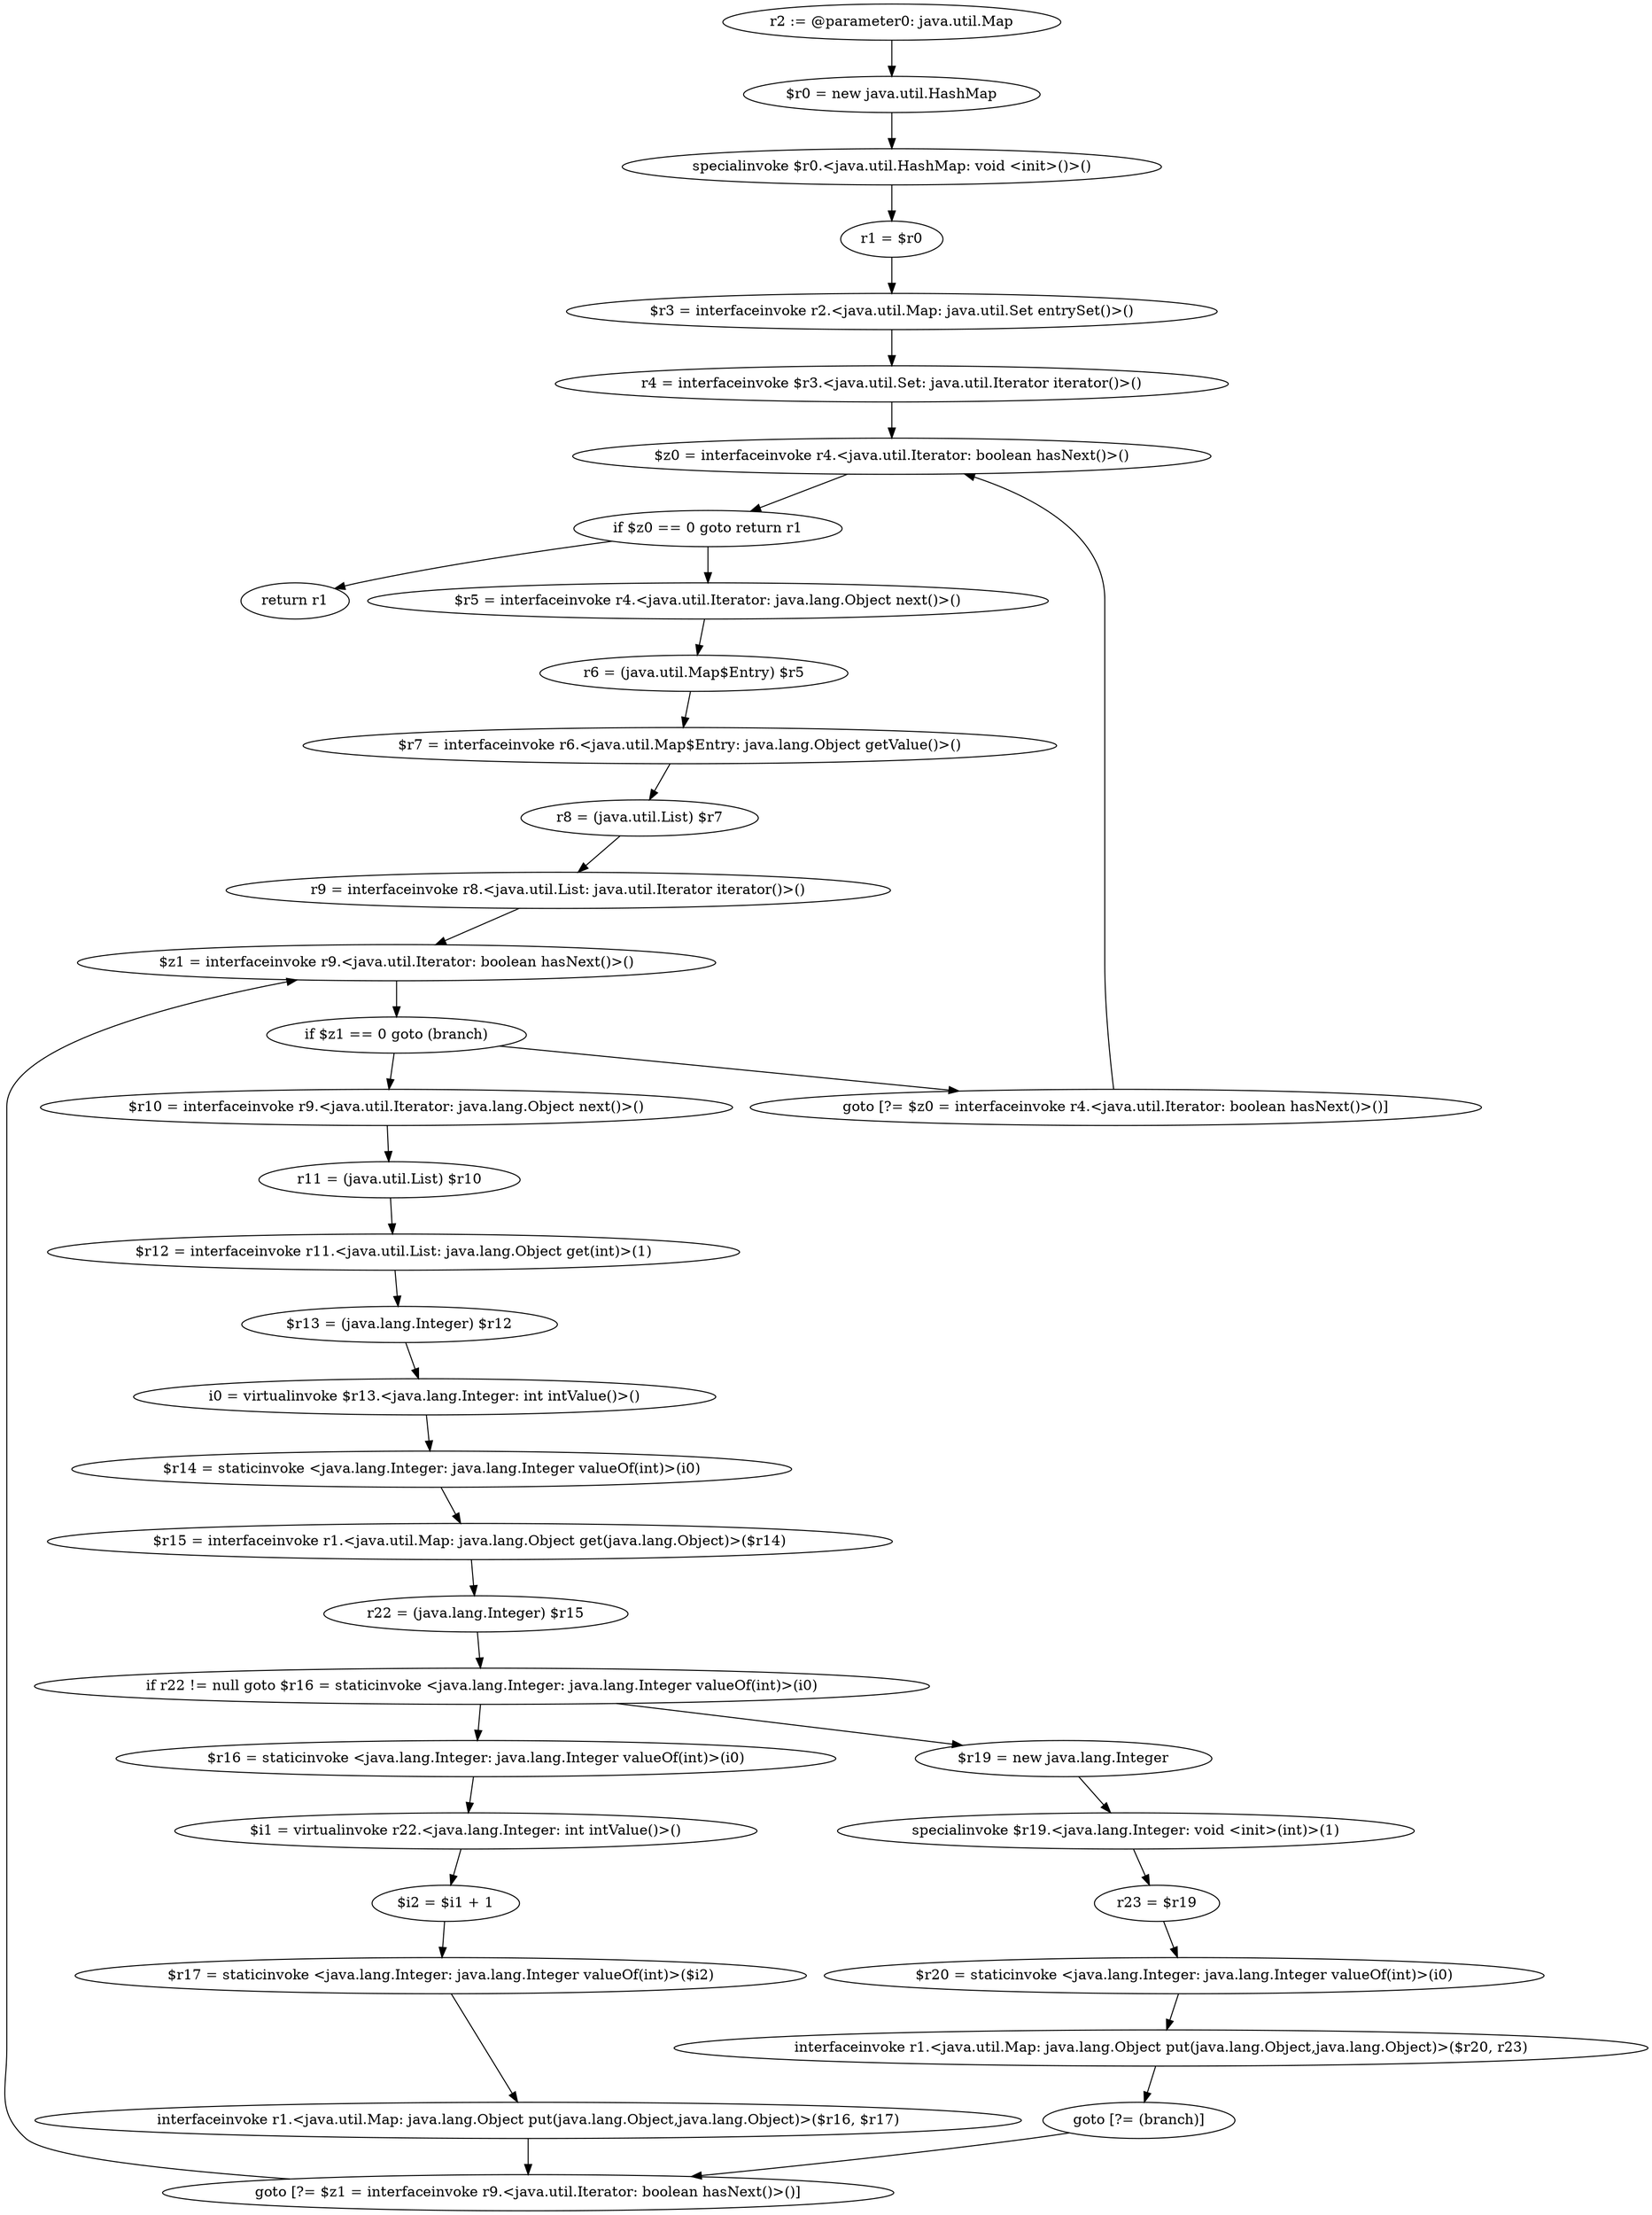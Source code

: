 digraph "unitGraph" {
    "r2 := @parameter0: java.util.Map"
    "$r0 = new java.util.HashMap"
    "specialinvoke $r0.<java.util.HashMap: void <init>()>()"
    "r1 = $r0"
    "$r3 = interfaceinvoke r2.<java.util.Map: java.util.Set entrySet()>()"
    "r4 = interfaceinvoke $r3.<java.util.Set: java.util.Iterator iterator()>()"
    "$z0 = interfaceinvoke r4.<java.util.Iterator: boolean hasNext()>()"
    "if $z0 == 0 goto return r1"
    "$r5 = interfaceinvoke r4.<java.util.Iterator: java.lang.Object next()>()"
    "r6 = (java.util.Map$Entry) $r5"
    "$r7 = interfaceinvoke r6.<java.util.Map$Entry: java.lang.Object getValue()>()"
    "r8 = (java.util.List) $r7"
    "r9 = interfaceinvoke r8.<java.util.List: java.util.Iterator iterator()>()"
    "$z1 = interfaceinvoke r9.<java.util.Iterator: boolean hasNext()>()"
    "if $z1 == 0 goto (branch)"
    "$r10 = interfaceinvoke r9.<java.util.Iterator: java.lang.Object next()>()"
    "r11 = (java.util.List) $r10"
    "$r12 = interfaceinvoke r11.<java.util.List: java.lang.Object get(int)>(1)"
    "$r13 = (java.lang.Integer) $r12"
    "i0 = virtualinvoke $r13.<java.lang.Integer: int intValue()>()"
    "$r14 = staticinvoke <java.lang.Integer: java.lang.Integer valueOf(int)>(i0)"
    "$r15 = interfaceinvoke r1.<java.util.Map: java.lang.Object get(java.lang.Object)>($r14)"
    "r22 = (java.lang.Integer) $r15"
    "if r22 != null goto $r16 = staticinvoke <java.lang.Integer: java.lang.Integer valueOf(int)>(i0)"
    "$r19 = new java.lang.Integer"
    "specialinvoke $r19.<java.lang.Integer: void <init>(int)>(1)"
    "r23 = $r19"
    "$r20 = staticinvoke <java.lang.Integer: java.lang.Integer valueOf(int)>(i0)"
    "interfaceinvoke r1.<java.util.Map: java.lang.Object put(java.lang.Object,java.lang.Object)>($r20, r23)"
    "goto [?= (branch)]"
    "$r16 = staticinvoke <java.lang.Integer: java.lang.Integer valueOf(int)>(i0)"
    "$i1 = virtualinvoke r22.<java.lang.Integer: int intValue()>()"
    "$i2 = $i1 + 1"
    "$r17 = staticinvoke <java.lang.Integer: java.lang.Integer valueOf(int)>($i2)"
    "interfaceinvoke r1.<java.util.Map: java.lang.Object put(java.lang.Object,java.lang.Object)>($r16, $r17)"
    "goto [?= $z1 = interfaceinvoke r9.<java.util.Iterator: boolean hasNext()>()]"
    "goto [?= $z0 = interfaceinvoke r4.<java.util.Iterator: boolean hasNext()>()]"
    "return r1"
    "r2 := @parameter0: java.util.Map"->"$r0 = new java.util.HashMap";
    "$r0 = new java.util.HashMap"->"specialinvoke $r0.<java.util.HashMap: void <init>()>()";
    "specialinvoke $r0.<java.util.HashMap: void <init>()>()"->"r1 = $r0";
    "r1 = $r0"->"$r3 = interfaceinvoke r2.<java.util.Map: java.util.Set entrySet()>()";
    "$r3 = interfaceinvoke r2.<java.util.Map: java.util.Set entrySet()>()"->"r4 = interfaceinvoke $r3.<java.util.Set: java.util.Iterator iterator()>()";
    "r4 = interfaceinvoke $r3.<java.util.Set: java.util.Iterator iterator()>()"->"$z0 = interfaceinvoke r4.<java.util.Iterator: boolean hasNext()>()";
    "$z0 = interfaceinvoke r4.<java.util.Iterator: boolean hasNext()>()"->"if $z0 == 0 goto return r1";
    "if $z0 == 0 goto return r1"->"$r5 = interfaceinvoke r4.<java.util.Iterator: java.lang.Object next()>()";
    "if $z0 == 0 goto return r1"->"return r1";
    "$r5 = interfaceinvoke r4.<java.util.Iterator: java.lang.Object next()>()"->"r6 = (java.util.Map$Entry) $r5";
    "r6 = (java.util.Map$Entry) $r5"->"$r7 = interfaceinvoke r6.<java.util.Map$Entry: java.lang.Object getValue()>()";
    "$r7 = interfaceinvoke r6.<java.util.Map$Entry: java.lang.Object getValue()>()"->"r8 = (java.util.List) $r7";
    "r8 = (java.util.List) $r7"->"r9 = interfaceinvoke r8.<java.util.List: java.util.Iterator iterator()>()";
    "r9 = interfaceinvoke r8.<java.util.List: java.util.Iterator iterator()>()"->"$z1 = interfaceinvoke r9.<java.util.Iterator: boolean hasNext()>()";
    "$z1 = interfaceinvoke r9.<java.util.Iterator: boolean hasNext()>()"->"if $z1 == 0 goto (branch)";
    "if $z1 == 0 goto (branch)"->"$r10 = interfaceinvoke r9.<java.util.Iterator: java.lang.Object next()>()";
    "if $z1 == 0 goto (branch)"->"goto [?= $z0 = interfaceinvoke r4.<java.util.Iterator: boolean hasNext()>()]";
    "$r10 = interfaceinvoke r9.<java.util.Iterator: java.lang.Object next()>()"->"r11 = (java.util.List) $r10";
    "r11 = (java.util.List) $r10"->"$r12 = interfaceinvoke r11.<java.util.List: java.lang.Object get(int)>(1)";
    "$r12 = interfaceinvoke r11.<java.util.List: java.lang.Object get(int)>(1)"->"$r13 = (java.lang.Integer) $r12";
    "$r13 = (java.lang.Integer) $r12"->"i0 = virtualinvoke $r13.<java.lang.Integer: int intValue()>()";
    "i0 = virtualinvoke $r13.<java.lang.Integer: int intValue()>()"->"$r14 = staticinvoke <java.lang.Integer: java.lang.Integer valueOf(int)>(i0)";
    "$r14 = staticinvoke <java.lang.Integer: java.lang.Integer valueOf(int)>(i0)"->"$r15 = interfaceinvoke r1.<java.util.Map: java.lang.Object get(java.lang.Object)>($r14)";
    "$r15 = interfaceinvoke r1.<java.util.Map: java.lang.Object get(java.lang.Object)>($r14)"->"r22 = (java.lang.Integer) $r15";
    "r22 = (java.lang.Integer) $r15"->"if r22 != null goto $r16 = staticinvoke <java.lang.Integer: java.lang.Integer valueOf(int)>(i0)";
    "if r22 != null goto $r16 = staticinvoke <java.lang.Integer: java.lang.Integer valueOf(int)>(i0)"->"$r19 = new java.lang.Integer";
    "if r22 != null goto $r16 = staticinvoke <java.lang.Integer: java.lang.Integer valueOf(int)>(i0)"->"$r16 = staticinvoke <java.lang.Integer: java.lang.Integer valueOf(int)>(i0)";
    "$r19 = new java.lang.Integer"->"specialinvoke $r19.<java.lang.Integer: void <init>(int)>(1)";
    "specialinvoke $r19.<java.lang.Integer: void <init>(int)>(1)"->"r23 = $r19";
    "r23 = $r19"->"$r20 = staticinvoke <java.lang.Integer: java.lang.Integer valueOf(int)>(i0)";
    "$r20 = staticinvoke <java.lang.Integer: java.lang.Integer valueOf(int)>(i0)"->"interfaceinvoke r1.<java.util.Map: java.lang.Object put(java.lang.Object,java.lang.Object)>($r20, r23)";
    "interfaceinvoke r1.<java.util.Map: java.lang.Object put(java.lang.Object,java.lang.Object)>($r20, r23)"->"goto [?= (branch)]";
    "goto [?= (branch)]"->"goto [?= $z1 = interfaceinvoke r9.<java.util.Iterator: boolean hasNext()>()]";
    "$r16 = staticinvoke <java.lang.Integer: java.lang.Integer valueOf(int)>(i0)"->"$i1 = virtualinvoke r22.<java.lang.Integer: int intValue()>()";
    "$i1 = virtualinvoke r22.<java.lang.Integer: int intValue()>()"->"$i2 = $i1 + 1";
    "$i2 = $i1 + 1"->"$r17 = staticinvoke <java.lang.Integer: java.lang.Integer valueOf(int)>($i2)";
    "$r17 = staticinvoke <java.lang.Integer: java.lang.Integer valueOf(int)>($i2)"->"interfaceinvoke r1.<java.util.Map: java.lang.Object put(java.lang.Object,java.lang.Object)>($r16, $r17)";
    "interfaceinvoke r1.<java.util.Map: java.lang.Object put(java.lang.Object,java.lang.Object)>($r16, $r17)"->"goto [?= $z1 = interfaceinvoke r9.<java.util.Iterator: boolean hasNext()>()]";
    "goto [?= $z1 = interfaceinvoke r9.<java.util.Iterator: boolean hasNext()>()]"->"$z1 = interfaceinvoke r9.<java.util.Iterator: boolean hasNext()>()";
    "goto [?= $z0 = interfaceinvoke r4.<java.util.Iterator: boolean hasNext()>()]"->"$z0 = interfaceinvoke r4.<java.util.Iterator: boolean hasNext()>()";
}
